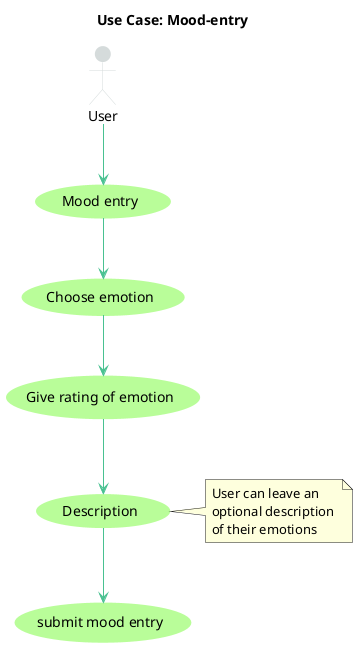 @startuml

title: Use Case: Mood-entry

!define RECTANGLE class

skinparam usecase {
    BackgroundColor #D5DBDB
    BorderColor #B9FD99
    ArrowColor #49C191
}

skinparam actor {
    BackgroundColor #F5B7B1
    BorderColor #D5DBDB
}

' Define colors for components
!define USER_COLOR #D5DBDB
!define USE_CASE_COLOR #B9FD99

' Actors
actor :User: USER_COLOR

' Use Cases
usecase (Mood entry) USE_CASE_COLOR
usecase (Choose emotion) USE_CASE_COLOR
usecase (Give rating of emotion) USE_CASE_COLOR
usecase (Description) USE_CASE_COLOR
usecase (submit mood entry) USE_CASE_COLOR

' Connections
:User: --> (Mood entry)
(Mood entry) --> (Choose emotion)
(Choose emotion) --> (Give rating of emotion)
(Give rating of emotion) --> (Description)
(Description) --> (submit mood entry)

note right of (Description) : User can leave an \noptional description \nof their emotions

@enduml